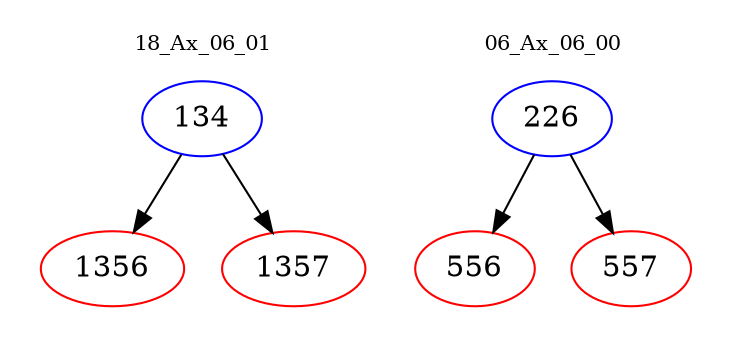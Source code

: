 digraph{
subgraph cluster_0 {
color = white
label = "18_Ax_06_01";
fontsize=10;
T0_134 [label="134", color="blue"]
T0_134 -> T0_1356 [color="black"]
T0_1356 [label="1356", color="red"]
T0_134 -> T0_1357 [color="black"]
T0_1357 [label="1357", color="red"]
}
subgraph cluster_1 {
color = white
label = "06_Ax_06_00";
fontsize=10;
T1_226 [label="226", color="blue"]
T1_226 -> T1_556 [color="black"]
T1_556 [label="556", color="red"]
T1_226 -> T1_557 [color="black"]
T1_557 [label="557", color="red"]
}
}
